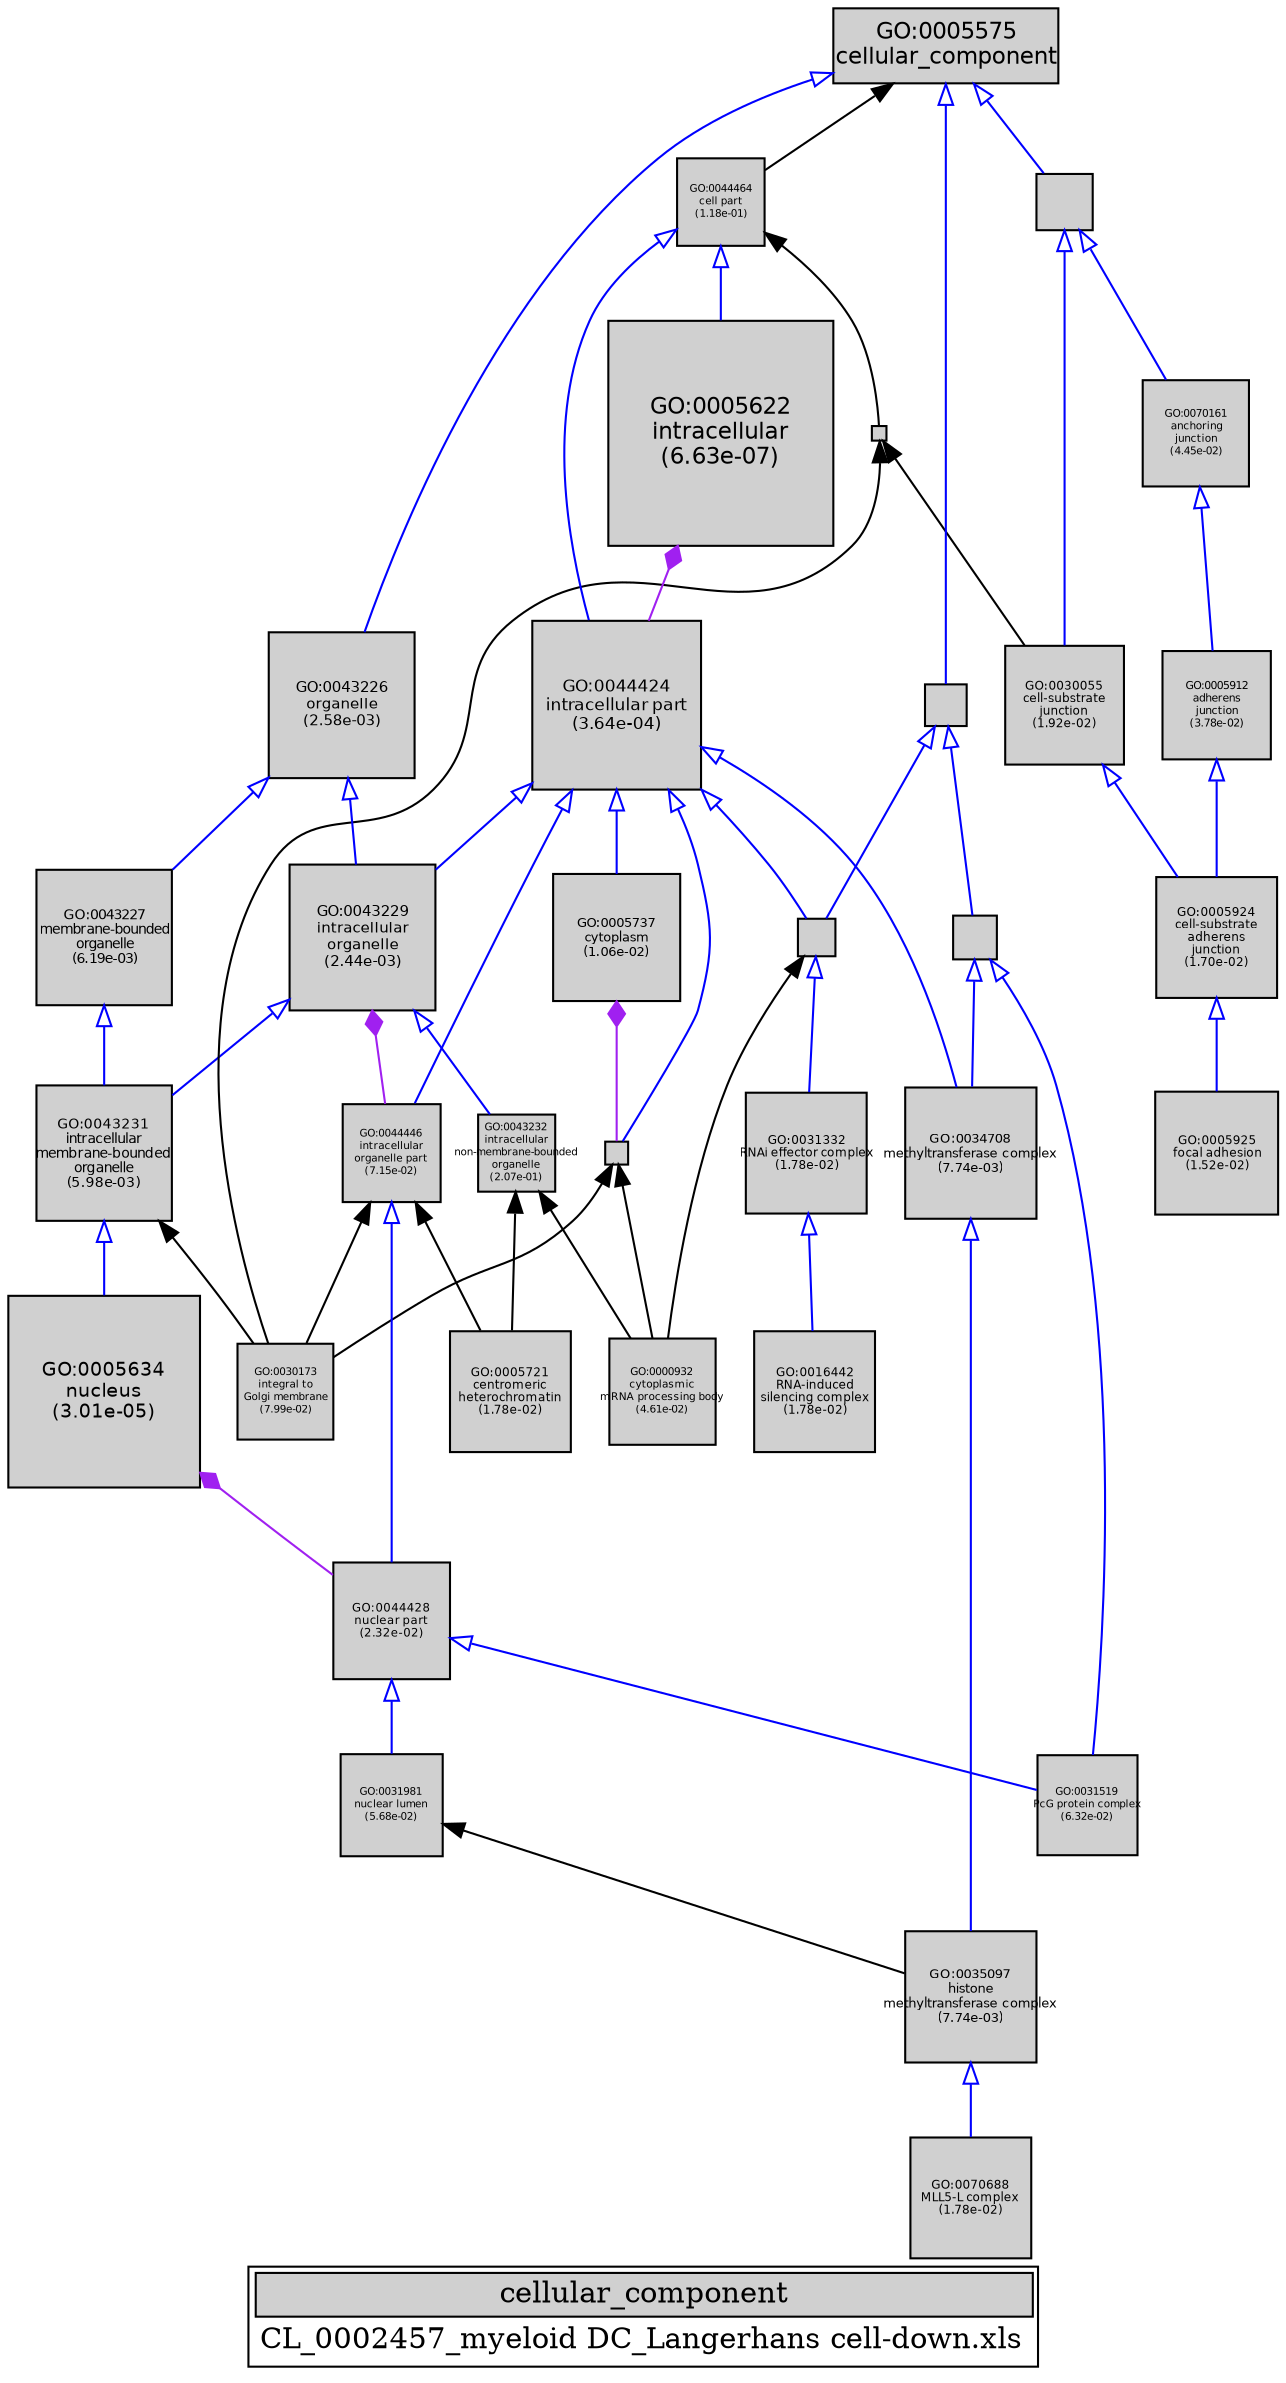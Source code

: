 digraph "cellular_component" {
graph [ bgcolor = "#FFFFFF", label = <<TABLE COLOR="black" BGCOLOR="white"><TR><TD COLSPAN="2" BGCOLOR="#D0D0D0"><FONT COLOR="black">cellular_component</FONT></TD></TR><TR><TD BORDER="0">CL_0002457_myeloid DC_Langerhans cell-down.xls</TD></TR></TABLE>> ];
node [ fontname = "Helvetica" ];

subgraph "nodes" {

node [ style = "filled", fixedsize = "true", width = 1, shape = "box", fontsize = 9, fillcolor = "#D0D0D0", fontcolor = "black", color = "black" ];

"GO:0000932" [ URL = "#GO:0000932", label = <<TABLE BORDER="0"><TR><TD>GO:0000932<BR/>cytoplasmic<BR/>mRNA processing body<BR/>(4.61e-02)</TD></TR></TABLE>>, width = 0.703107500007, shape = "box", fontsize = 5.06237400005, height = 0.703107500007 ];
"GO:0030054" [ URL = "#GO:0030054", label = "", width = 0.38088726086, shape = "box", height = 0.38088726086 ];
"GO:0030055" [ URL = "#GO:0030055", label = <<TABLE BORDER="0"><TR><TD>GO:0030055<BR/>cell-substrate<BR/>junction<BR/>(1.92e-02)</TD></TR></TABLE>>, width = 0.7952177563, shape = "box", fontsize = 5.72556784536, height = 0.7952177563 ];
"GO:0031332" [ URL = "#GO:0031332", label = <<TABLE BORDER="0"><TR><TD>GO:0031332<BR/>RNAi effector complex<BR/>(1.78e-02)</TD></TR></TABLE>>, width = 0.802553960445, shape = "box", fontsize = 5.77838851521, height = 0.802553960445 ];
"GO:0005737" [ URL = "#GO:0005737", label = <<TABLE BORDER="0"><TR><TD>GO:0005737<BR/>cytoplasm<BR/>(1.06e-02)</TD></TR></TABLE>>, width = 0.852050513198, shape = "box", fontsize = 6.13476369502, height = 0.852050513198 ];
"GO:0031519" [ URL = "#GO:0031519", label = <<TABLE BORDER="0"><TR><TD>GO:0031519<BR/>PcG protein complex<BR/>(6.32e-02)</TD></TR></TABLE>>, width = 0.667010091551, shape = "box", fontsize = 5.0, height = 0.667010091551 ];
"GO:0043229" [ URL = "#GO:0043229", label = <<TABLE BORDER="0"><TR><TD>GO:0043229<BR/>intracellular<BR/>organelle<BR/>(2.44e-03)</TD></TR></TABLE>>, width = 0.978518242908, shape = "box", fontsize = 7.04533134894, height = 0.978518242908 ];
"GO:0005721" [ URL = "#GO:0005721", label = <<TABLE BORDER="0"><TR><TD>GO:0005721<BR/>centromeric<BR/>heterochromatin<BR/>(1.78e-02)</TD></TR></TABLE>>, width = 0.802553960445, shape = "box", fontsize = 5.77838851521, height = 0.802553960445 ];
"GO:0044444" [ URL = "#GO:0044444", label = "", width = 0.145986250236, shape = "box", height = 0.145986250236 ];
"GO:0030529" [ URL = "#GO:0030529", label = "", width = 0.25623322383, shape = "box", height = 0.25623322383 ];
"GO:0044425" [ URL = "#GO:0044425", label = "", width = 0.100474634052, shape = "box", height = 0.100474634052 ];
"GO:0034708" [ URL = "#GO:0034708", label = <<TABLE BORDER="0"><TR><TD>GO:0034708<BR/>methyltransferase complex<BR/>(7.74e-03)</TD></TR></TABLE>>, width = 0.880603277009, shape = "box", fontsize = 6.34034359446, height = 0.880603277009 ];
"GO:0044464" [ URL = "#GO:0044464", label = <<TABLE BORDER="0"><TR><TD>GO:0044464<BR/>cell part<BR/>(1.18e-01)</TD></TR></TABLE>>, width = 0.588301779441, shape = "box", fontsize = 5.0, height = 0.588301779441 ];
"GO:0032991" [ URL = "#GO:0032991", label = "", width = 0.27674608533, shape = "box", height = 0.27674608533 ];
"GO:0043227" [ URL = "#GO:0043227", label = <<TABLE BORDER="0"><TR><TD>GO:0043227<BR/>membrane-bounded<BR/>organelle<BR/>(6.19e-03)</TD></TR></TABLE>>, width = 0.900399804306, shape = "box", fontsize = 6.482878591, height = 0.900399804306 ];
"GO:0005575" [ URL = "#GO:0005575", label = <<TABLE BORDER="0"><TR><TD>GO:0005575<BR/>cellular_component</TD></TR></TABLE>>, width = 1.5, shape = "box", fontsize = 10.8 ];
"GO:0044424" [ URL = "#GO:0044424", label = <<TABLE BORDER="0"><TR><TD>GO:0044424<BR/>intracellular part<BR/>(3.64e-04)</TD></TR></TABLE>>, width = 1.12110891904, shape = "box", fontsize = 8.07198421707, height = 1.12110891904 ];
"GO:0043231" [ URL = "#GO:0043231", label = <<TABLE BORDER="0"><TR><TD>GO:0043231<BR/>intracellular<BR/>membrane-bounded<BR/>organelle<BR/>(5.98e-03)</TD></TR></TABLE>>, width = 0.903336019658, shape = "box", fontsize = 6.50401934154, height = 0.903336019658 ];
"GO:0005924" [ URL = "#GO:0005924", label = <<TABLE BORDER="0"><TR><TD>GO:0005924<BR/>cell-substrate<BR/>adherens<BR/>junction<BR/>(1.70e-02)</TD></TR></TABLE>>, width = 0.807284783601, shape = "box", fontsize = 5.81245044193, height = 0.807284783601 ];
"GO:0005925" [ URL = "#GO:0005925", label = <<TABLE BORDER="0"><TR><TD>GO:0005925<BR/>focal adhesion<BR/>(1.52e-02)</TD></TR></TABLE>>, width = 0.817876547772, shape = "box", fontsize = 5.88871114396, height = 0.817876547772 ];
"GO:0043232" [ URL = "#GO:0043232", label = <<TABLE BORDER="0"><TR><TD>GO:0043232<BR/>intracellular<BR/>non-membrane-bounded<BR/>organelle<BR/>(2.07e-01)</TD></TR></TABLE>>, width = 0.508140614014, shape = "box", fontsize = 5.0, height = 0.508140614014 ];
"GO:0031981" [ URL = "#GO:0031981", label = <<TABLE BORDER="0"><TR><TD>GO:0031981<BR/>nuclear lumen<BR/>(5.68e-02)</TD></TR></TABLE>>, width = 0.679495126942, shape = "box", fontsize = 5.0, height = 0.679495126942 ];
"GO:0035097" [ URL = "#GO:0035097", label = <<TABLE BORDER="0"><TR><TD>GO:0035097<BR/>histone<BR/>methyltransferase complex<BR/>(7.74e-03)</TD></TR></TABLE>>, width = 0.880603277009, shape = "box", fontsize = 6.34034359446, height = 0.880603277009 ];
"GO:0016442" [ URL = "#GO:0016442", label = <<TABLE BORDER="0"><TR><TD>GO:0016442<BR/>RNA-induced<BR/>silencing complex<BR/>(1.78e-02)</TD></TR></TABLE>>, width = 0.802553960445, shape = "box", fontsize = 5.77838851521, height = 0.802553960445 ];
"GO:0030173" [ URL = "#GO:0030173", label = <<TABLE BORDER="0"><TR><TD>GO:0030173<BR/>integral to<BR/>Golgi membrane<BR/>(7.99e-02)</TD></TR></TABLE>>, width = 0.638673732642, shape = "box", fontsize = 5.0, height = 0.638673732642 ];
"GO:0005622" [ URL = "#GO:0005622", label = <<TABLE BORDER="0"><TR><TD>GO:0005622<BR/>intracellular<BR/>(6.63e-07)</TD></TR></TABLE>>, width = 1.5, shape = "box", fontsize = 10.8, height = 1.5 ];
"GO:0005634" [ URL = "#GO:0005634", label = <<TABLE BORDER="0"><TR><TD>GO:0005634<BR/>nucleus<BR/>(3.01e-05)</TD></TR></TABLE>>, width = 1.28427465709, shape = "box", fontsize = 9.24677753108, height = 1.28427465709 ];
"GO:0043226" [ URL = "#GO:0043226", label = <<TABLE BORDER="0"><TR><TD>GO:0043226<BR/>organelle<BR/>(2.58e-03)</TD></TR></TABLE>>, width = 0.973762106053, shape = "box", fontsize = 7.01108716358, height = 0.973762106053 ];
"GO:0005912" [ URL = "#GO:0005912", label = <<TABLE BORDER="0"><TR><TD>GO:0005912<BR/>adherens<BR/>junction<BR/>(3.78e-02)</TD></TR></TABLE>>, width = 0.725107464115, shape = "box", fontsize = 5.22077374163, height = 0.725107464115 ];
"GO:0044446" [ URL = "#GO:0044446", label = <<TABLE BORDER="0"><TR><TD>GO:0044446<BR/>intracellular<BR/>organelle part<BR/>(7.15e-02)</TD></TR></TABLE>>, width = 0.652286865673, shape = "box", fontsize = 5.0, height = 0.652286865673 ];
"GO:0070688" [ URL = "#GO:0070688", label = <<TABLE BORDER="0"><TR><TD>GO:0070688<BR/>MLL5-L complex<BR/>(1.78e-02)</TD></TR></TABLE>>, width = 0.802553960445, shape = "box", fontsize = 5.77838851521, height = 0.802553960445 ];
"GO:0070161" [ URL = "#GO:0070161", label = <<TABLE BORDER="0"><TR><TD>GO:0070161<BR/>anchoring<BR/>junction<BR/>(4.45e-02)</TD></TR></TABLE>>, width = 0.70708754185, shape = "box", fontsize = 5.09103030132, height = 0.70708754185 ];
"GO:0044428" [ URL = "#GO:0044428", label = <<TABLE BORDER="0"><TR><TD>GO:0044428<BR/>nuclear part<BR/>(2.32e-02)</TD></TR></TABLE>>, width = 0.77631844479, shape = "box", fontsize = 5.58949280248, height = 0.77631844479 ];
"GO:0043234" [ URL = "#GO:0043234", label = "", width = 0.293962139009, shape = "box", height = 0.293962139009 ];
}
subgraph "edges" {


edge [ dir = "back", weight = 1 ];
subgraph "regulates" {


edge [ color = "cyan", arrowtail = "none" ];
subgraph "positive" {


edge [ color = "green", arrowtail = "vee" ];
}
subgraph "negative" {


edge [ color = "red", arrowtail = "tee" ];
}
}
subgraph "part_of" {


edge [ color = "purple", arrowtail = "diamond", weight = 2.5 ];
"GO:0005634" -> "GO:0044428";
"GO:0005737" -> "GO:0044444";
"GO:0043229" -> "GO:0044446";
"GO:0005622" -> "GO:0044424";
}
subgraph "is_a" {


edge [ color = "blue", arrowtail = "empty", weight = 5.0 ];
"GO:0044464" -> "GO:0044424";
"GO:0043234" -> "GO:0031519";
"GO:0070161" -> "GO:0005912";
"GO:0044424" -> "GO:0043229";
"GO:0043231" -> "GO:0005634";
"GO:0043229" -> "GO:0043232";
"GO:0005575" -> "GO:0032991";
"GO:0043229" -> "GO:0043231";
"GO:0043226" -> "GO:0043227";
"GO:0044428" -> "GO:0031981";
"GO:0044424" -> "GO:0005737";
"GO:0044424" -> "GO:0044444";
"GO:0030054" -> "GO:0030055";
"GO:0005924" -> "GO:0005925";
"GO:0005912" -> "GO:0005924";
"GO:0043226" -> "GO:0043229";
"GO:0044424" -> "GO:0034708";
"GO:0044446" -> "GO:0044428";
"GO:0005575" -> "GO:0043226";
"GO:0044428" -> "GO:0031519";
"GO:0032991" -> "GO:0030529";
"GO:0034708" -> "GO:0035097";
"GO:0032991" -> "GO:0043234";
"GO:0043227" -> "GO:0043231";
"GO:0005575" -> "GO:0030054";
"GO:0044464" -> "GO:0005622";
"GO:0030529" -> "GO:0031332";
"GO:0030054" -> "GO:0070161";
"GO:0035097" -> "GO:0070688";
"GO:0044424" -> "GO:0030529";
"GO:0030055" -> "GO:0005924";
"GO:0044424" -> "GO:0044446";
"GO:0031332" -> "GO:0016442";
"GO:0043234" -> "GO:0034708";
}
"GO:0044446" -> "GO:0030173";
"GO:0044444" -> "GO:0000932";
"GO:0031981" -> "GO:0035097";
"GO:0030529" -> "GO:0000932";
"GO:0043232" -> "GO:0005721";
"GO:0044464" -> "GO:0044425";
"GO:0044425" -> "GO:0030173";
"GO:0043232" -> "GO:0000932";
"GO:0005575" -> "GO:0044464";
"GO:0044425" -> "GO:0030055";
"GO:0044444" -> "GO:0030173";
"GO:0043231" -> "GO:0030173";
"GO:0044446" -> "GO:0005721";
}
}
